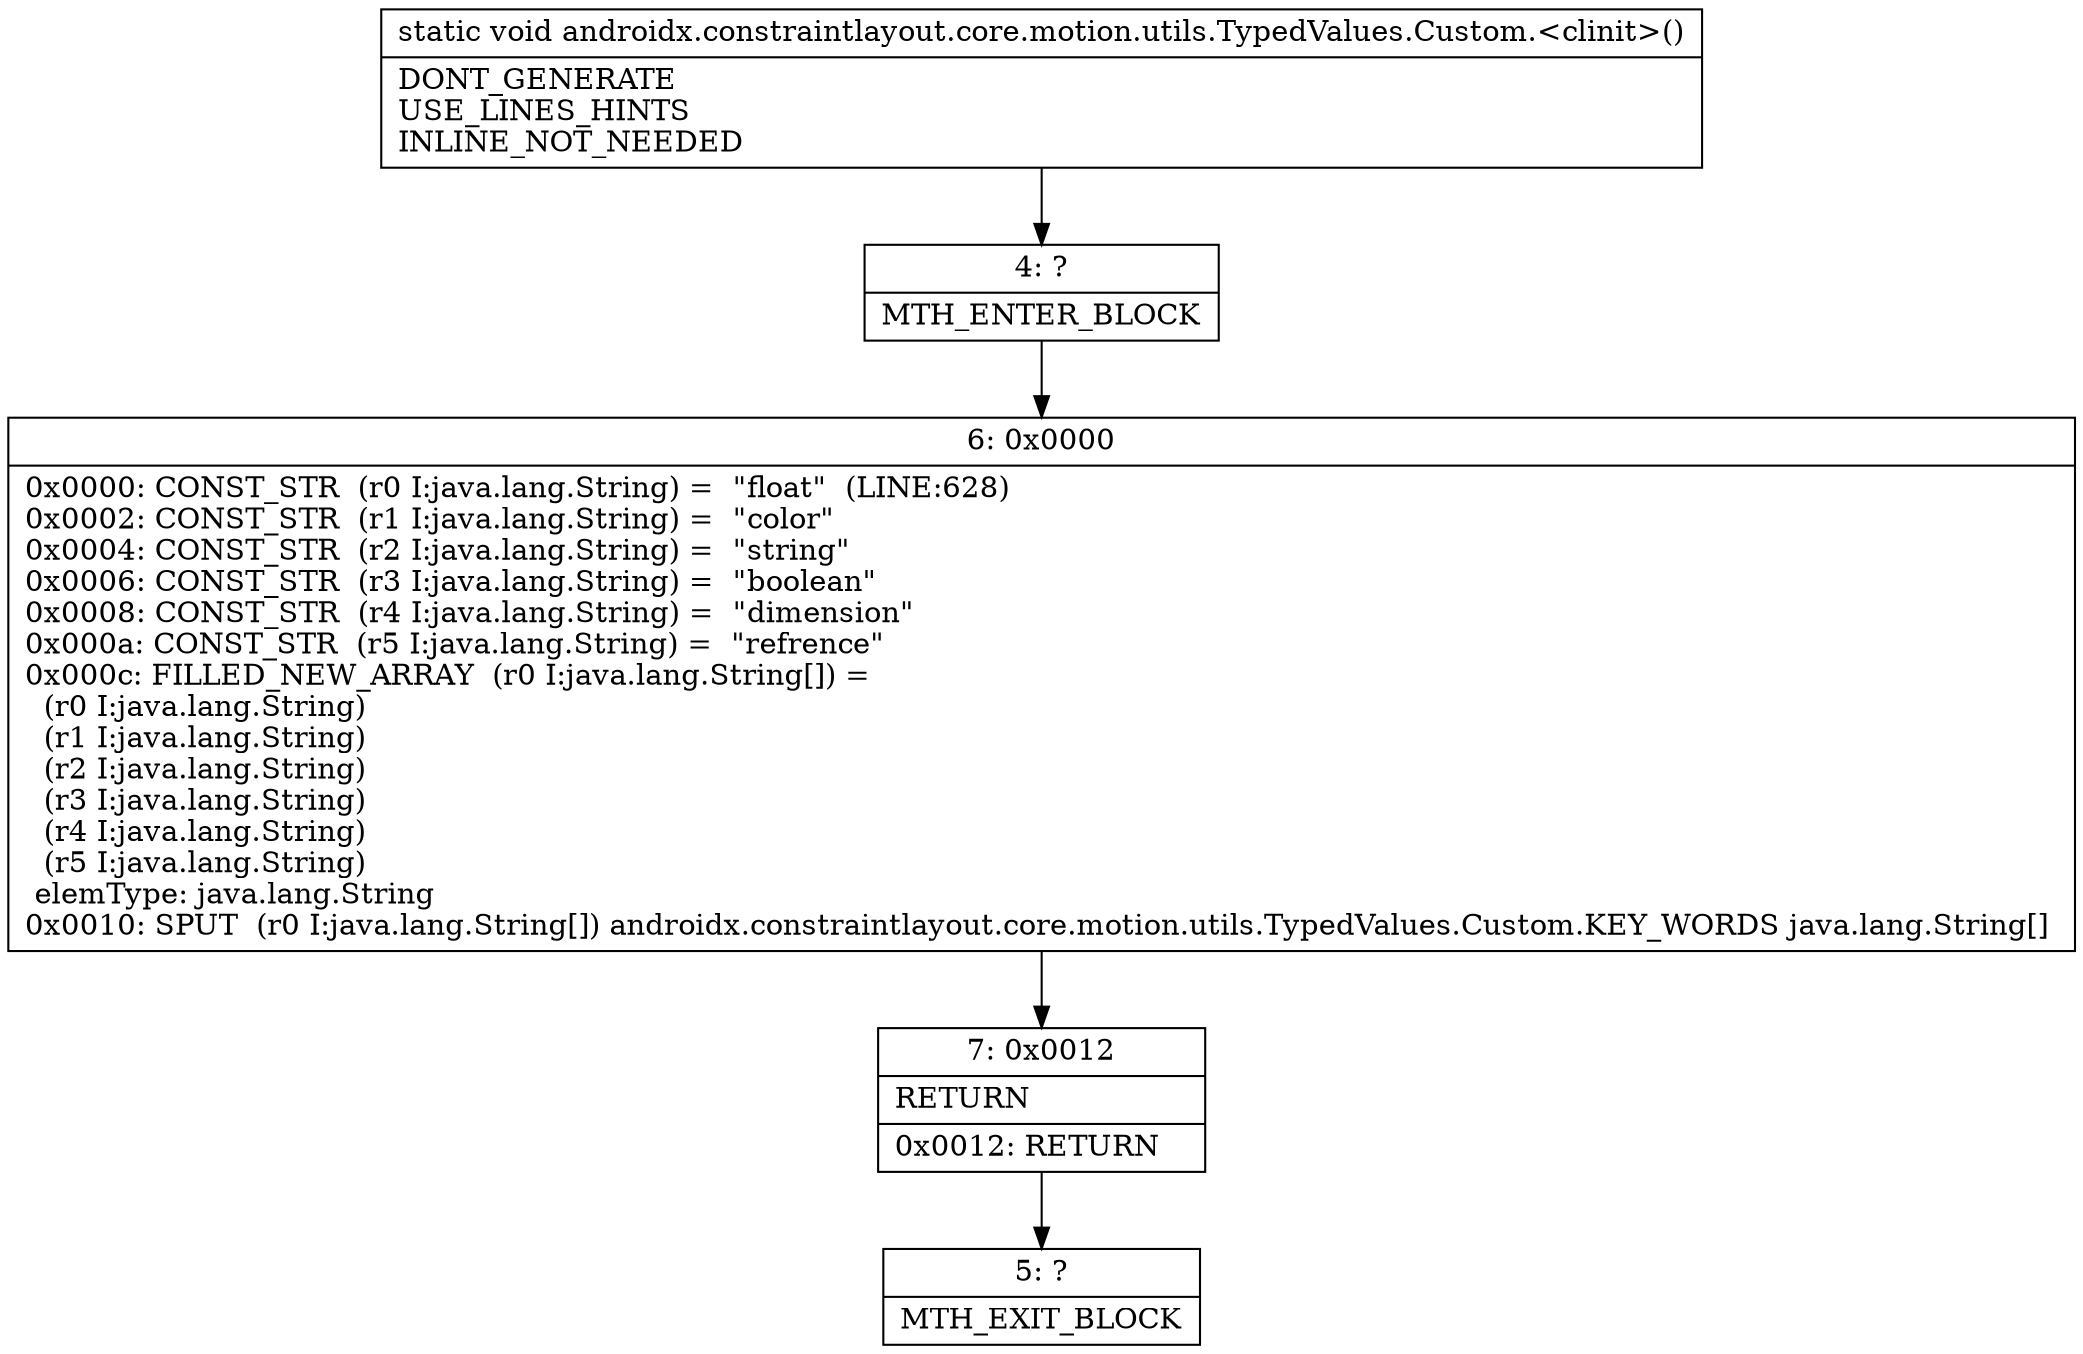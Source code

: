 digraph "CFG forandroidx.constraintlayout.core.motion.utils.TypedValues.Custom.\<clinit\>()V" {
Node_4 [shape=record,label="{4\:\ ?|MTH_ENTER_BLOCK\l}"];
Node_6 [shape=record,label="{6\:\ 0x0000|0x0000: CONST_STR  (r0 I:java.lang.String) =  \"float\"  (LINE:628)\l0x0002: CONST_STR  (r1 I:java.lang.String) =  \"color\" \l0x0004: CONST_STR  (r2 I:java.lang.String) =  \"string\" \l0x0006: CONST_STR  (r3 I:java.lang.String) =  \"boolean\" \l0x0008: CONST_STR  (r4 I:java.lang.String) =  \"dimension\" \l0x000a: CONST_STR  (r5 I:java.lang.String) =  \"refrence\" \l0x000c: FILLED_NEW_ARRAY  (r0 I:java.lang.String[]) = \l  (r0 I:java.lang.String)\l  (r1 I:java.lang.String)\l  (r2 I:java.lang.String)\l  (r3 I:java.lang.String)\l  (r4 I:java.lang.String)\l  (r5 I:java.lang.String)\l elemType: java.lang.String \l0x0010: SPUT  (r0 I:java.lang.String[]) androidx.constraintlayout.core.motion.utils.TypedValues.Custom.KEY_WORDS java.lang.String[] \l}"];
Node_7 [shape=record,label="{7\:\ 0x0012|RETURN\l|0x0012: RETURN   \l}"];
Node_5 [shape=record,label="{5\:\ ?|MTH_EXIT_BLOCK\l}"];
MethodNode[shape=record,label="{static void androidx.constraintlayout.core.motion.utils.TypedValues.Custom.\<clinit\>()  | DONT_GENERATE\lUSE_LINES_HINTS\lINLINE_NOT_NEEDED\l}"];
MethodNode -> Node_4;Node_4 -> Node_6;
Node_6 -> Node_7;
Node_7 -> Node_5;
}

